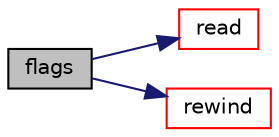 digraph "flags"
{
  bgcolor="transparent";
  edge [fontname="Helvetica",fontsize="10",labelfontname="Helvetica",labelfontsize="10"];
  node [fontname="Helvetica",fontsize="10",shape=record];
  rankdir="LR";
  Node1 [label="flags",height=0.2,width=0.4,color="black", fillcolor="grey75", style="filled", fontcolor="black"];
  Node1 -> Node2 [color="midnightblue",fontsize="10",style="solid",fontname="Helvetica"];
  Node2 [label="read",height=0.2,width=0.4,color="red",URL="$a01240.html#a3d4b02e5b143d1a4ba9a5b34f11b4ed1",tooltip="Return next token from stream. "];
  Node1 -> Node3 [color="midnightblue",fontsize="10",style="solid",fontname="Helvetica"];
  Node3 [label="rewind",height=0.2,width=0.4,color="red",URL="$a01240.html#a05672413dc96a628155fb940ab50362d",tooltip="Rewind and return the stream so that it may be read again. "];
}
